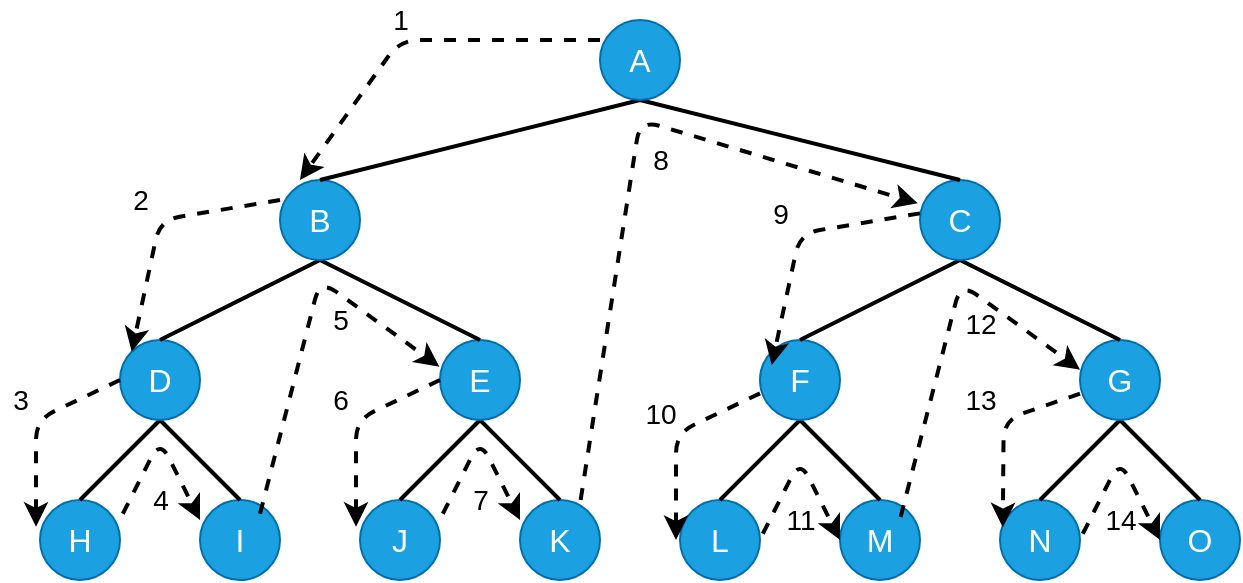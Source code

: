 <mxfile version="14.6.13" type="device"><diagram id="qobhLQH16APk-7GqI5nU" name="第 1 页"><mxGraphModel dx="1082" dy="685" grid="1" gridSize="10" guides="1" tooltips="1" connect="1" arrows="1" fold="1" page="1" pageScale="1" pageWidth="827" pageHeight="1169" math="0" shadow="0"><root><mxCell id="0"/><mxCell id="1" parent="0"/><mxCell id="oHFfW1aaUXZ90VwWtwJ0-1" value="&lt;font style=&quot;font-size: 16px&quot;&gt;H&lt;/font&gt;" style="ellipse;whiteSpace=wrap;html=1;fillColor=#1ba1e2;strokeColor=#006EAF;fontColor=#ffffff;" parent="1" vertex="1"><mxGeometry x="320" y="440" width="40" height="40" as="geometry"/></mxCell><mxCell id="oHFfW1aaUXZ90VwWtwJ0-2" value="&lt;font style=&quot;font-size: 16px&quot;&gt;I&lt;/font&gt;" style="ellipse;whiteSpace=wrap;html=1;fillColor=#1ba1e2;strokeColor=#006EAF;fontColor=#ffffff;" parent="1" vertex="1"><mxGeometry x="400" y="440" width="40" height="40" as="geometry"/></mxCell><mxCell id="oHFfW1aaUXZ90VwWtwJ0-3" value="" style="endArrow=none;html=1;strokeWidth=2;" parent="1" edge="1"><mxGeometry width="50" height="50" relative="1" as="geometry"><mxPoint x="340" y="440" as="sourcePoint"/><mxPoint x="380" y="400" as="targetPoint"/></mxGeometry></mxCell><mxCell id="oHFfW1aaUXZ90VwWtwJ0-5" value="" style="endArrow=none;html=1;strokeWidth=2;exitX=0.5;exitY=0;exitDx=0;exitDy=0;" parent="1" source="oHFfW1aaUXZ90VwWtwJ0-2" edge="1"><mxGeometry width="50" height="50" relative="1" as="geometry"><mxPoint x="350" y="450" as="sourcePoint"/><mxPoint x="380" y="400" as="targetPoint"/></mxGeometry></mxCell><mxCell id="oHFfW1aaUXZ90VwWtwJ0-6" value="&lt;font style=&quot;font-size: 16px&quot;&gt;J&lt;/font&gt;" style="ellipse;whiteSpace=wrap;html=1;fillColor=#1ba1e2;strokeColor=#006EAF;fontColor=#ffffff;" parent="1" vertex="1"><mxGeometry x="480" y="440" width="40" height="40" as="geometry"/></mxCell><mxCell id="oHFfW1aaUXZ90VwWtwJ0-7" value="&lt;font style=&quot;font-size: 16px&quot;&gt;K&lt;/font&gt;" style="ellipse;whiteSpace=wrap;html=1;fillColor=#1ba1e2;strokeColor=#006EAF;fontColor=#ffffff;" parent="1" vertex="1"><mxGeometry x="560" y="440" width="40" height="40" as="geometry"/></mxCell><mxCell id="oHFfW1aaUXZ90VwWtwJ0-8" value="" style="endArrow=none;html=1;strokeWidth=2;" parent="1" edge="1"><mxGeometry width="50" height="50" relative="1" as="geometry"><mxPoint x="500" y="440" as="sourcePoint"/><mxPoint x="540" y="400" as="targetPoint"/></mxGeometry></mxCell><mxCell id="oHFfW1aaUXZ90VwWtwJ0-9" value="" style="endArrow=none;html=1;strokeWidth=2;exitX=0.5;exitY=0;exitDx=0;exitDy=0;" parent="1" source="oHFfW1aaUXZ90VwWtwJ0-7" edge="1"><mxGeometry width="50" height="50" relative="1" as="geometry"><mxPoint x="510" y="450" as="sourcePoint"/><mxPoint x="540" y="400" as="targetPoint"/></mxGeometry></mxCell><mxCell id="oHFfW1aaUXZ90VwWtwJ0-18" value="&lt;font style=&quot;font-size: 16px&quot;&gt;L&lt;/font&gt;" style="ellipse;whiteSpace=wrap;html=1;fillColor=#1ba1e2;strokeColor=#006EAF;fontColor=#ffffff;" parent="1" vertex="1"><mxGeometry x="640" y="440" width="40" height="40" as="geometry"/></mxCell><mxCell id="oHFfW1aaUXZ90VwWtwJ0-19" value="&lt;font style=&quot;font-size: 16px&quot;&gt;M&lt;/font&gt;" style="ellipse;whiteSpace=wrap;html=1;fillColor=#1ba1e2;strokeColor=#006EAF;fontColor=#ffffff;" parent="1" vertex="1"><mxGeometry x="720" y="440" width="40" height="40" as="geometry"/></mxCell><mxCell id="oHFfW1aaUXZ90VwWtwJ0-20" value="" style="endArrow=none;html=1;strokeWidth=2;" parent="1" edge="1"><mxGeometry width="50" height="50" relative="1" as="geometry"><mxPoint x="660" y="440" as="sourcePoint"/><mxPoint x="700" y="400" as="targetPoint"/></mxGeometry></mxCell><mxCell id="oHFfW1aaUXZ90VwWtwJ0-21" value="" style="endArrow=none;html=1;strokeWidth=2;exitX=0.5;exitY=0;exitDx=0;exitDy=0;" parent="1" source="oHFfW1aaUXZ90VwWtwJ0-19" edge="1"><mxGeometry width="50" height="50" relative="1" as="geometry"><mxPoint x="670" y="450" as="sourcePoint"/><mxPoint x="700" y="400" as="targetPoint"/></mxGeometry></mxCell><mxCell id="oHFfW1aaUXZ90VwWtwJ0-22" value="&lt;font style=&quot;font-size: 16px&quot;&gt;N&lt;/font&gt;" style="ellipse;whiteSpace=wrap;html=1;fillColor=#1ba1e2;strokeColor=#006EAF;fontColor=#ffffff;" parent="1" vertex="1"><mxGeometry x="800" y="440" width="40" height="40" as="geometry"/></mxCell><mxCell id="oHFfW1aaUXZ90VwWtwJ0-23" value="&lt;font style=&quot;font-size: 16px&quot;&gt;O&lt;/font&gt;" style="ellipse;whiteSpace=wrap;html=1;fillColor=#1ba1e2;strokeColor=#006EAF;fontColor=#ffffff;" parent="1" vertex="1"><mxGeometry x="880" y="440" width="40" height="40" as="geometry"/></mxCell><mxCell id="oHFfW1aaUXZ90VwWtwJ0-24" value="" style="endArrow=none;html=1;strokeWidth=2;" parent="1" edge="1"><mxGeometry width="50" height="50" relative="1" as="geometry"><mxPoint x="820" y="440" as="sourcePoint"/><mxPoint x="860" y="400" as="targetPoint"/></mxGeometry></mxCell><mxCell id="oHFfW1aaUXZ90VwWtwJ0-25" value="" style="endArrow=none;html=1;strokeWidth=2;exitX=0.5;exitY=0;exitDx=0;exitDy=0;" parent="1" source="oHFfW1aaUXZ90VwWtwJ0-23" edge="1"><mxGeometry width="50" height="50" relative="1" as="geometry"><mxPoint x="830" y="450" as="sourcePoint"/><mxPoint x="860" y="400" as="targetPoint"/></mxGeometry></mxCell><mxCell id="oHFfW1aaUXZ90VwWtwJ0-26" value="&lt;font style=&quot;font-size: 16px&quot;&gt;D&lt;/font&gt;" style="ellipse;whiteSpace=wrap;html=1;fillColor=#1ba1e2;strokeColor=#006EAF;fontColor=#ffffff;" parent="1" vertex="1"><mxGeometry x="360" y="360" width="40" height="40" as="geometry"/></mxCell><mxCell id="oHFfW1aaUXZ90VwWtwJ0-27" value="&lt;font style=&quot;font-size: 16px&quot;&gt;E&lt;/font&gt;" style="ellipse;whiteSpace=wrap;html=1;fillColor=#1ba1e2;strokeColor=#006EAF;fontColor=#ffffff;" parent="1" vertex="1"><mxGeometry x="520" y="360" width="40" height="40" as="geometry"/></mxCell><mxCell id="oHFfW1aaUXZ90VwWtwJ0-28" value="" style="endArrow=none;html=1;strokeWidth=2;" parent="1" edge="1"><mxGeometry width="50" height="50" relative="1" as="geometry"><mxPoint x="380" y="360" as="sourcePoint"/><mxPoint x="460" y="320" as="targetPoint"/></mxGeometry></mxCell><mxCell id="oHFfW1aaUXZ90VwWtwJ0-29" value="" style="endArrow=none;html=1;strokeWidth=2;exitX=0.5;exitY=0;exitDx=0;exitDy=0;" parent="1" source="oHFfW1aaUXZ90VwWtwJ0-27" edge="1"><mxGeometry width="50" height="50" relative="1" as="geometry"><mxPoint x="390" y="370" as="sourcePoint"/><mxPoint x="460" y="320" as="targetPoint"/><Array as="points"><mxPoint x="460" y="320"/></Array></mxGeometry></mxCell><mxCell id="oHFfW1aaUXZ90VwWtwJ0-30" value="&lt;span style=&quot;font-size: 16px&quot;&gt;F&lt;/span&gt;" style="ellipse;whiteSpace=wrap;html=1;fillColor=#1ba1e2;strokeColor=#006EAF;fontColor=#ffffff;" parent="1" vertex="1"><mxGeometry x="680" y="360" width="40" height="40" as="geometry"/></mxCell><mxCell id="oHFfW1aaUXZ90VwWtwJ0-31" value="&lt;font style=&quot;font-size: 16px&quot;&gt;G&lt;/font&gt;" style="ellipse;whiteSpace=wrap;html=1;fillColor=#1ba1e2;strokeColor=#006EAF;fontColor=#ffffff;" parent="1" vertex="1"><mxGeometry x="840" y="360" width="40" height="40" as="geometry"/></mxCell><mxCell id="oHFfW1aaUXZ90VwWtwJ0-32" value="" style="endArrow=none;html=1;strokeWidth=2;" parent="1" edge="1"><mxGeometry width="50" height="50" relative="1" as="geometry"><mxPoint x="700" y="360" as="sourcePoint"/><mxPoint x="780" y="320" as="targetPoint"/></mxGeometry></mxCell><mxCell id="oHFfW1aaUXZ90VwWtwJ0-33" value="" style="endArrow=none;html=1;strokeWidth=2;exitX=0.5;exitY=0;exitDx=0;exitDy=0;" parent="1" source="oHFfW1aaUXZ90VwWtwJ0-31" edge="1"><mxGeometry width="50" height="50" relative="1" as="geometry"><mxPoint x="710" y="370" as="sourcePoint"/><mxPoint x="780" y="320" as="targetPoint"/></mxGeometry></mxCell><mxCell id="oHFfW1aaUXZ90VwWtwJ0-34" value="&lt;font style=&quot;font-size: 16px&quot;&gt;B&lt;/font&gt;" style="ellipse;whiteSpace=wrap;html=1;fillColor=#1ba1e2;strokeColor=#006EAF;fontColor=#ffffff;" parent="1" vertex="1"><mxGeometry x="440" y="280" width="40" height="40" as="geometry"/></mxCell><mxCell id="oHFfW1aaUXZ90VwWtwJ0-35" value="&lt;font style=&quot;font-size: 16px&quot;&gt;C&lt;/font&gt;" style="ellipse;whiteSpace=wrap;html=1;fillColor=#1ba1e2;strokeColor=#006EAF;fontColor=#ffffff;" parent="1" vertex="1"><mxGeometry x="760" y="280" width="40" height="40" as="geometry"/></mxCell><mxCell id="oHFfW1aaUXZ90VwWtwJ0-36" value="" style="endArrow=none;html=1;strokeWidth=2;" parent="1" edge="1"><mxGeometry width="50" height="50" relative="1" as="geometry"><mxPoint x="460" y="280" as="sourcePoint"/><mxPoint x="620" y="240" as="targetPoint"/></mxGeometry></mxCell><mxCell id="oHFfW1aaUXZ90VwWtwJ0-39" value="" style="endArrow=none;html=1;strokeWidth=2;exitX=0.5;exitY=0;exitDx=0;exitDy=0;" parent="1" source="oHFfW1aaUXZ90VwWtwJ0-35" edge="1"><mxGeometry width="50" height="50" relative="1" as="geometry"><mxPoint x="470" y="290" as="sourcePoint"/><mxPoint x="620" y="240" as="targetPoint"/></mxGeometry></mxCell><mxCell id="oHFfW1aaUXZ90VwWtwJ0-40" value="&lt;font style=&quot;font-size: 16px&quot;&gt;A&lt;/font&gt;" style="ellipse;whiteSpace=wrap;html=1;fillColor=#1ba1e2;strokeColor=#006EAF;fontColor=#ffffff;" parent="1" vertex="1"><mxGeometry x="600" y="200" width="40" height="40" as="geometry"/></mxCell><mxCell id="oHFfW1aaUXZ90VwWtwJ0-54" value="" style="endArrow=classic;html=1;dashed=1;strokeWidth=2;" parent="1" edge="1"><mxGeometry width="50" height="50" relative="1" as="geometry"><mxPoint x="600" y="210" as="sourcePoint"/><mxPoint x="450" y="280" as="targetPoint"/><Array as="points"><mxPoint x="500" y="210"/></Array></mxGeometry></mxCell><mxCell id="oHFfW1aaUXZ90VwWtwJ0-55" value="&lt;font style=&quot;font-size: 14px&quot;&gt;1&lt;/font&gt;" style="text;html=1;align=center;verticalAlign=middle;resizable=0;points=[];autosize=1;strokeColor=none;" parent="1" vertex="1"><mxGeometry x="490" y="190" width="20" height="20" as="geometry"/></mxCell><mxCell id="oHFfW1aaUXZ90VwWtwJ0-72" value="" style="endArrow=classic;html=1;dashed=1;strokeWidth=2;exitX=0.004;exitY=0.256;exitDx=0;exitDy=0;exitPerimeter=0;entryX=0;entryY=0.5;entryDx=0;entryDy=0;" parent="1" edge="1"><mxGeometry width="50" height="50" relative="1" as="geometry"><mxPoint x="681.4" y="456.88" as="sourcePoint"/><mxPoint x="720" y="460" as="targetPoint"/><Array as="points"><mxPoint x="700" y="420"/></Array></mxGeometry></mxCell><mxCell id="oHFfW1aaUXZ90VwWtwJ0-73" value="&lt;font style=&quot;font-size: 14px&quot;&gt;11&lt;/font&gt;" style="text;html=1;align=center;verticalAlign=middle;resizable=0;points=[];autosize=1;strokeColor=none;" parent="1" vertex="1"><mxGeometry x="685" y="440" width="30" height="20" as="geometry"/></mxCell><mxCell id="oHFfW1aaUXZ90VwWtwJ0-77" value="" style="endArrow=classic;html=1;dashed=1;strokeWidth=2;entryX=0.039;entryY=0.342;entryDx=0;entryDy=0;entryPerimeter=0;exitX=0.004;exitY=0.67;exitDx=0;exitDy=0;exitPerimeter=0;" parent="1" edge="1"><mxGeometry width="50" height="50" relative="1" as="geometry"><mxPoint x="840" y="386.8" as="sourcePoint"/><mxPoint x="801.4" y="453.68" as="targetPoint"/><Array as="points"><mxPoint x="801.84" y="400"/></Array></mxGeometry></mxCell><mxCell id="oHFfW1aaUXZ90VwWtwJ0-78" value="" style="endArrow=classic;html=1;dashed=1;strokeWidth=2;exitX=0.004;exitY=0.256;exitDx=0;exitDy=0;exitPerimeter=0;entryX=0;entryY=0.5;entryDx=0;entryDy=0;" parent="1" edge="1"><mxGeometry width="50" height="50" relative="1" as="geometry"><mxPoint x="841.4" y="456.88" as="sourcePoint"/><mxPoint x="880" y="460" as="targetPoint"/><Array as="points"><mxPoint x="860" y="420"/></Array></mxGeometry></mxCell><mxCell id="oHFfW1aaUXZ90VwWtwJ0-79" value="&lt;font style=&quot;font-size: 14px&quot;&gt;14&lt;/font&gt;" style="text;html=1;align=center;verticalAlign=middle;resizable=0;points=[];autosize=1;strokeColor=none;" parent="1" vertex="1"><mxGeometry x="845" y="440" width="30" height="20" as="geometry"/></mxCell><mxCell id="grtcXc5R2Gp9F9puivDR-1" value="" style="endArrow=classic;html=1;dashed=1;strokeWidth=2;entryX=0;entryY=0;entryDx=0;entryDy=0;" edge="1" parent="1" target="oHFfW1aaUXZ90VwWtwJ0-26"><mxGeometry width="50" height="50" relative="1" as="geometry"><mxPoint x="440" y="290" as="sourcePoint"/><mxPoint x="290" y="360" as="targetPoint"/><Array as="points"><mxPoint x="380" y="300"/></Array></mxGeometry></mxCell><mxCell id="grtcXc5R2Gp9F9puivDR-2" value="&lt;font style=&quot;font-size: 14px&quot;&gt;2&lt;/font&gt;" style="text;html=1;align=center;verticalAlign=middle;resizable=0;points=[];autosize=1;strokeColor=none;" vertex="1" parent="1"><mxGeometry x="360" y="280" width="20" height="20" as="geometry"/></mxCell><mxCell id="grtcXc5R2Gp9F9puivDR-3" value="" style="endArrow=classic;html=1;dashed=1;strokeWidth=2;entryX=-0.05;entryY=0.333;entryDx=0;entryDy=0;entryPerimeter=0;" edge="1" parent="1" target="oHFfW1aaUXZ90VwWtwJ0-1"><mxGeometry width="50" height="50" relative="1" as="geometry"><mxPoint x="360" y="380" as="sourcePoint"/><mxPoint x="285.858" y="455.858" as="targetPoint"/><Array as="points"><mxPoint x="318" y="400"/></Array></mxGeometry></mxCell><mxCell id="grtcXc5R2Gp9F9puivDR-4" value="&lt;font style=&quot;font-size: 14px&quot;&gt;3&lt;/font&gt;" style="text;html=1;align=center;verticalAlign=middle;resizable=0;points=[];autosize=1;strokeColor=none;" vertex="1" parent="1"><mxGeometry x="300" y="380" width="20" height="20" as="geometry"/></mxCell><mxCell id="grtcXc5R2Gp9F9puivDR-7" value="" style="endArrow=classic;html=1;dashed=1;strokeWidth=2;exitX=0.004;exitY=0.256;exitDx=0;exitDy=0;exitPerimeter=0;entryX=0;entryY=0.5;entryDx=0;entryDy=0;" edge="1" parent="1"><mxGeometry width="50" height="50" relative="1" as="geometry"><mxPoint x="361.4" y="446.88" as="sourcePoint"/><mxPoint x="400.0" y="450" as="targetPoint"/><Array as="points"><mxPoint x="380" y="410"/></Array></mxGeometry></mxCell><mxCell id="grtcXc5R2Gp9F9puivDR-8" value="&lt;font style=&quot;font-size: 14px&quot;&gt;4&lt;/font&gt;" style="text;html=1;align=center;verticalAlign=middle;resizable=0;points=[];autosize=1;strokeColor=none;" vertex="1" parent="1"><mxGeometry x="370" y="430" width="20" height="20" as="geometry"/></mxCell><mxCell id="grtcXc5R2Gp9F9puivDR-9" value="" style="endArrow=classic;html=1;dashed=1;strokeWidth=2;exitX=0.004;exitY=0.256;exitDx=0;exitDy=0;exitPerimeter=0;entryX=-0.008;entryY=0.333;entryDx=0;entryDy=0;entryPerimeter=0;" edge="1" parent="1" target="oHFfW1aaUXZ90VwWtwJ0-27"><mxGeometry width="50" height="50" relative="1" as="geometry"><mxPoint x="430.0" y="446.88" as="sourcePoint"/><mxPoint x="468.6" y="450" as="targetPoint"/><Array as="points"><mxPoint x="460" y="330"/></Array></mxGeometry></mxCell><mxCell id="grtcXc5R2Gp9F9puivDR-10" value="&lt;font style=&quot;font-size: 14px&quot;&gt;5&lt;/font&gt;" style="text;html=1;align=center;verticalAlign=middle;resizable=0;points=[];autosize=1;strokeColor=none;" vertex="1" parent="1"><mxGeometry x="460" y="340" width="20" height="20" as="geometry"/></mxCell><mxCell id="grtcXc5R2Gp9F9puivDR-11" value="" style="endArrow=classic;html=1;dashed=1;strokeWidth=2;entryX=-0.05;entryY=0.333;entryDx=0;entryDy=0;entryPerimeter=0;" edge="1" parent="1"><mxGeometry width="50" height="50" relative="1" as="geometry"><mxPoint x="520" y="380" as="sourcePoint"/><mxPoint x="478.0" y="453.32" as="targetPoint"/><Array as="points"><mxPoint x="478" y="400"/></Array></mxGeometry></mxCell><mxCell id="grtcXc5R2Gp9F9puivDR-12" value="&lt;font style=&quot;font-size: 14px&quot;&gt;6&lt;/font&gt;" style="text;html=1;align=center;verticalAlign=middle;resizable=0;points=[];autosize=1;strokeColor=none;" vertex="1" parent="1"><mxGeometry x="460" y="380" width="20" height="20" as="geometry"/></mxCell><mxCell id="grtcXc5R2Gp9F9puivDR-15" value="" style="endArrow=classic;html=1;dashed=1;strokeWidth=2;exitX=0.004;exitY=0.256;exitDx=0;exitDy=0;exitPerimeter=0;entryX=0;entryY=0.5;entryDx=0;entryDy=0;" edge="1" parent="1"><mxGeometry width="50" height="50" relative="1" as="geometry"><mxPoint x="521.4" y="446.88" as="sourcePoint"/><mxPoint x="560.0" y="450" as="targetPoint"/><Array as="points"><mxPoint x="540" y="410"/></Array></mxGeometry></mxCell><mxCell id="grtcXc5R2Gp9F9puivDR-16" value="&lt;font style=&quot;font-size: 14px&quot;&gt;7&lt;/font&gt;" style="text;html=1;align=center;verticalAlign=middle;resizable=0;points=[];autosize=1;strokeColor=none;" vertex="1" parent="1"><mxGeometry x="530" y="430" width="20" height="20" as="geometry"/></mxCell><mxCell id="grtcXc5R2Gp9F9puivDR-17" value="" style="endArrow=classic;html=1;dashed=1;strokeWidth=2;exitX=0.004;exitY=0.256;exitDx=0;exitDy=0;exitPerimeter=0;entryX=-0.029;entryY=0.292;entryDx=0;entryDy=0;entryPerimeter=0;" edge="1" parent="1" target="oHFfW1aaUXZ90VwWtwJ0-35"><mxGeometry width="50" height="50" relative="1" as="geometry"><mxPoint x="590.32" y="440.0" as="sourcePoint"/><mxPoint x="680.0" y="366.44" as="targetPoint"/><Array as="points"><mxPoint x="620" y="250"/></Array></mxGeometry></mxCell><mxCell id="grtcXc5R2Gp9F9puivDR-18" value="&lt;font style=&quot;font-size: 14px&quot;&gt;8&lt;/font&gt;" style="text;html=1;align=center;verticalAlign=middle;resizable=0;points=[];autosize=1;strokeColor=none;" vertex="1" parent="1"><mxGeometry x="620.0" y="260" width="20" height="20" as="geometry"/></mxCell><mxCell id="grtcXc5R2Gp9F9puivDR-19" value="" style="endArrow=classic;html=1;dashed=1;strokeWidth=2;entryX=0;entryY=0;entryDx=0;entryDy=0;" edge="1" parent="1"><mxGeometry width="50" height="50" relative="1" as="geometry"><mxPoint x="760" y="296.68" as="sourcePoint"/><mxPoint x="685.858" y="372.538" as="targetPoint"/><Array as="points"><mxPoint x="700" y="306.68"/></Array></mxGeometry></mxCell><mxCell id="grtcXc5R2Gp9F9puivDR-20" value="&lt;font style=&quot;font-size: 14px&quot;&gt;9&lt;/font&gt;" style="text;html=1;align=center;verticalAlign=middle;resizable=0;points=[];autosize=1;strokeColor=none;" vertex="1" parent="1"><mxGeometry x="680" y="286.68" width="20" height="20" as="geometry"/></mxCell><mxCell id="grtcXc5R2Gp9F9puivDR-21" value="" style="endArrow=classic;html=1;dashed=1;strokeWidth=2;entryX=-0.05;entryY=0.333;entryDx=0;entryDy=0;entryPerimeter=0;" edge="1" parent="1"><mxGeometry width="50" height="50" relative="1" as="geometry"><mxPoint x="680" y="386.68" as="sourcePoint"/><mxPoint x="638.0" y="460.0" as="targetPoint"/><Array as="points"><mxPoint x="638" y="406.68"/></Array></mxGeometry></mxCell><mxCell id="grtcXc5R2Gp9F9puivDR-22" value="&lt;font style=&quot;font-size: 14px&quot;&gt;10&lt;/font&gt;" style="text;html=1;align=center;verticalAlign=middle;resizable=0;points=[];autosize=1;strokeColor=none;" vertex="1" parent="1"><mxGeometry x="615" y="386.68" width="30" height="20" as="geometry"/></mxCell><mxCell id="grtcXc5R2Gp9F9puivDR-23" value="&lt;font style=&quot;font-size: 14px&quot;&gt;13&lt;/font&gt;" style="text;html=1;align=center;verticalAlign=middle;resizable=0;points=[];autosize=1;strokeColor=none;" vertex="1" parent="1"><mxGeometry x="775" y="380" width="30" height="20" as="geometry"/></mxCell><mxCell id="grtcXc5R2Gp9F9puivDR-24" value="" style="endArrow=classic;html=1;dashed=1;strokeWidth=2;exitX=0.004;exitY=0.256;exitDx=0;exitDy=0;exitPerimeter=0;entryX=-0.008;entryY=0.333;entryDx=0;entryDy=0;entryPerimeter=0;" edge="1" parent="1"><mxGeometry width="50" height="50" relative="1" as="geometry"><mxPoint x="750.32" y="448.44" as="sourcePoint"/><mxPoint x="840.0" y="374.88" as="targetPoint"/><Array as="points"><mxPoint x="780.32" y="331.56"/></Array></mxGeometry></mxCell><mxCell id="grtcXc5R2Gp9F9puivDR-25" value="&lt;font style=&quot;font-size: 14px&quot;&gt;12&lt;/font&gt;" style="text;html=1;align=center;verticalAlign=middle;resizable=0;points=[];autosize=1;strokeColor=none;" vertex="1" parent="1"><mxGeometry x="775.32" y="341.56" width="30" height="20" as="geometry"/></mxCell></root></mxGraphModel></diagram></mxfile>